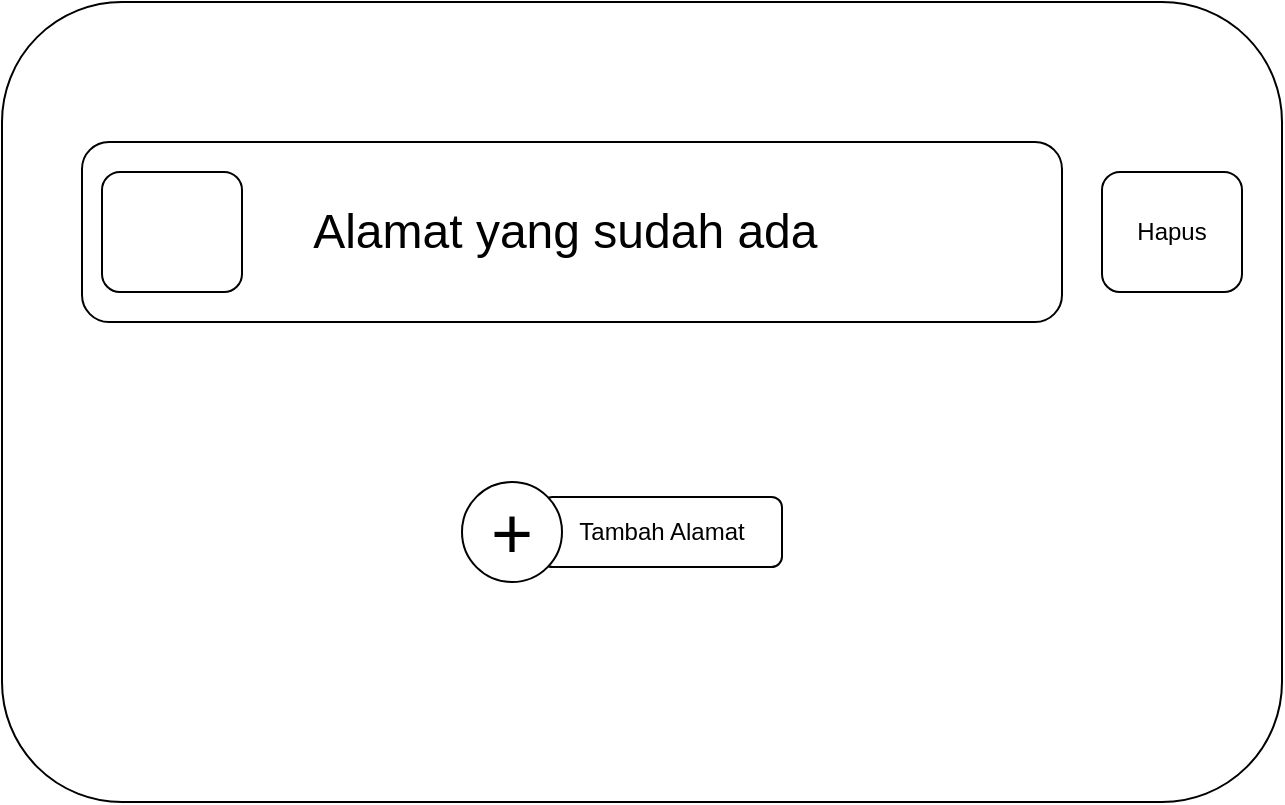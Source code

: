 <mxfile version="24.7.2" type="device">
  <diagram name="Halaman-1" id="bVFtDgzvBl2LTejsERvg">
    <mxGraphModel dx="1194" dy="638" grid="1" gridSize="10" guides="1" tooltips="1" connect="1" arrows="1" fold="1" page="1" pageScale="1" pageWidth="827" pageHeight="1169" math="0" shadow="0">
      <root>
        <mxCell id="0" />
        <mxCell id="1" parent="0" />
        <mxCell id="wN5caEg72jbfcJbXo5iI-1" value="" style="rounded=1;whiteSpace=wrap;html=1;" vertex="1" parent="1">
          <mxGeometry x="60" y="110" width="640" height="400" as="geometry" />
        </mxCell>
        <mxCell id="wN5caEg72jbfcJbXo5iI-5" value="Tambah Alamat" style="rounded=1;whiteSpace=wrap;html=1;" vertex="1" parent="1">
          <mxGeometry x="330" y="357.5" width="120" height="35" as="geometry" />
        </mxCell>
        <mxCell id="wN5caEg72jbfcJbXo5iI-2" value="&lt;div style=&quot;&quot;&gt;&lt;span style=&quot;font-size: 24px; background-color: initial;&quot;&gt;Alamat yang sudah ada&amp;nbsp;&lt;/span&gt;&lt;/div&gt;" style="rounded=1;whiteSpace=wrap;html=1;align=center;" vertex="1" parent="1">
          <mxGeometry x="100" y="180" width="490" height="90" as="geometry" />
        </mxCell>
        <mxCell id="wN5caEg72jbfcJbXo5iI-3" value="Hapus" style="rounded=1;whiteSpace=wrap;html=1;" vertex="1" parent="1">
          <mxGeometry x="610" y="195" width="70" height="60" as="geometry" />
        </mxCell>
        <mxCell id="wN5caEg72jbfcJbXo5iI-4" value="&lt;font style=&quot;font-size: 36px;&quot;&gt;+&lt;/font&gt;" style="ellipse;whiteSpace=wrap;html=1;" vertex="1" parent="1">
          <mxGeometry x="290" y="350" width="50" height="50" as="geometry" />
        </mxCell>
        <mxCell id="wN5caEg72jbfcJbXo5iI-6" value="" style="rounded=1;whiteSpace=wrap;html=1;" vertex="1" parent="1">
          <mxGeometry x="110" y="195" width="70" height="60" as="geometry" />
        </mxCell>
      </root>
    </mxGraphModel>
  </diagram>
</mxfile>
